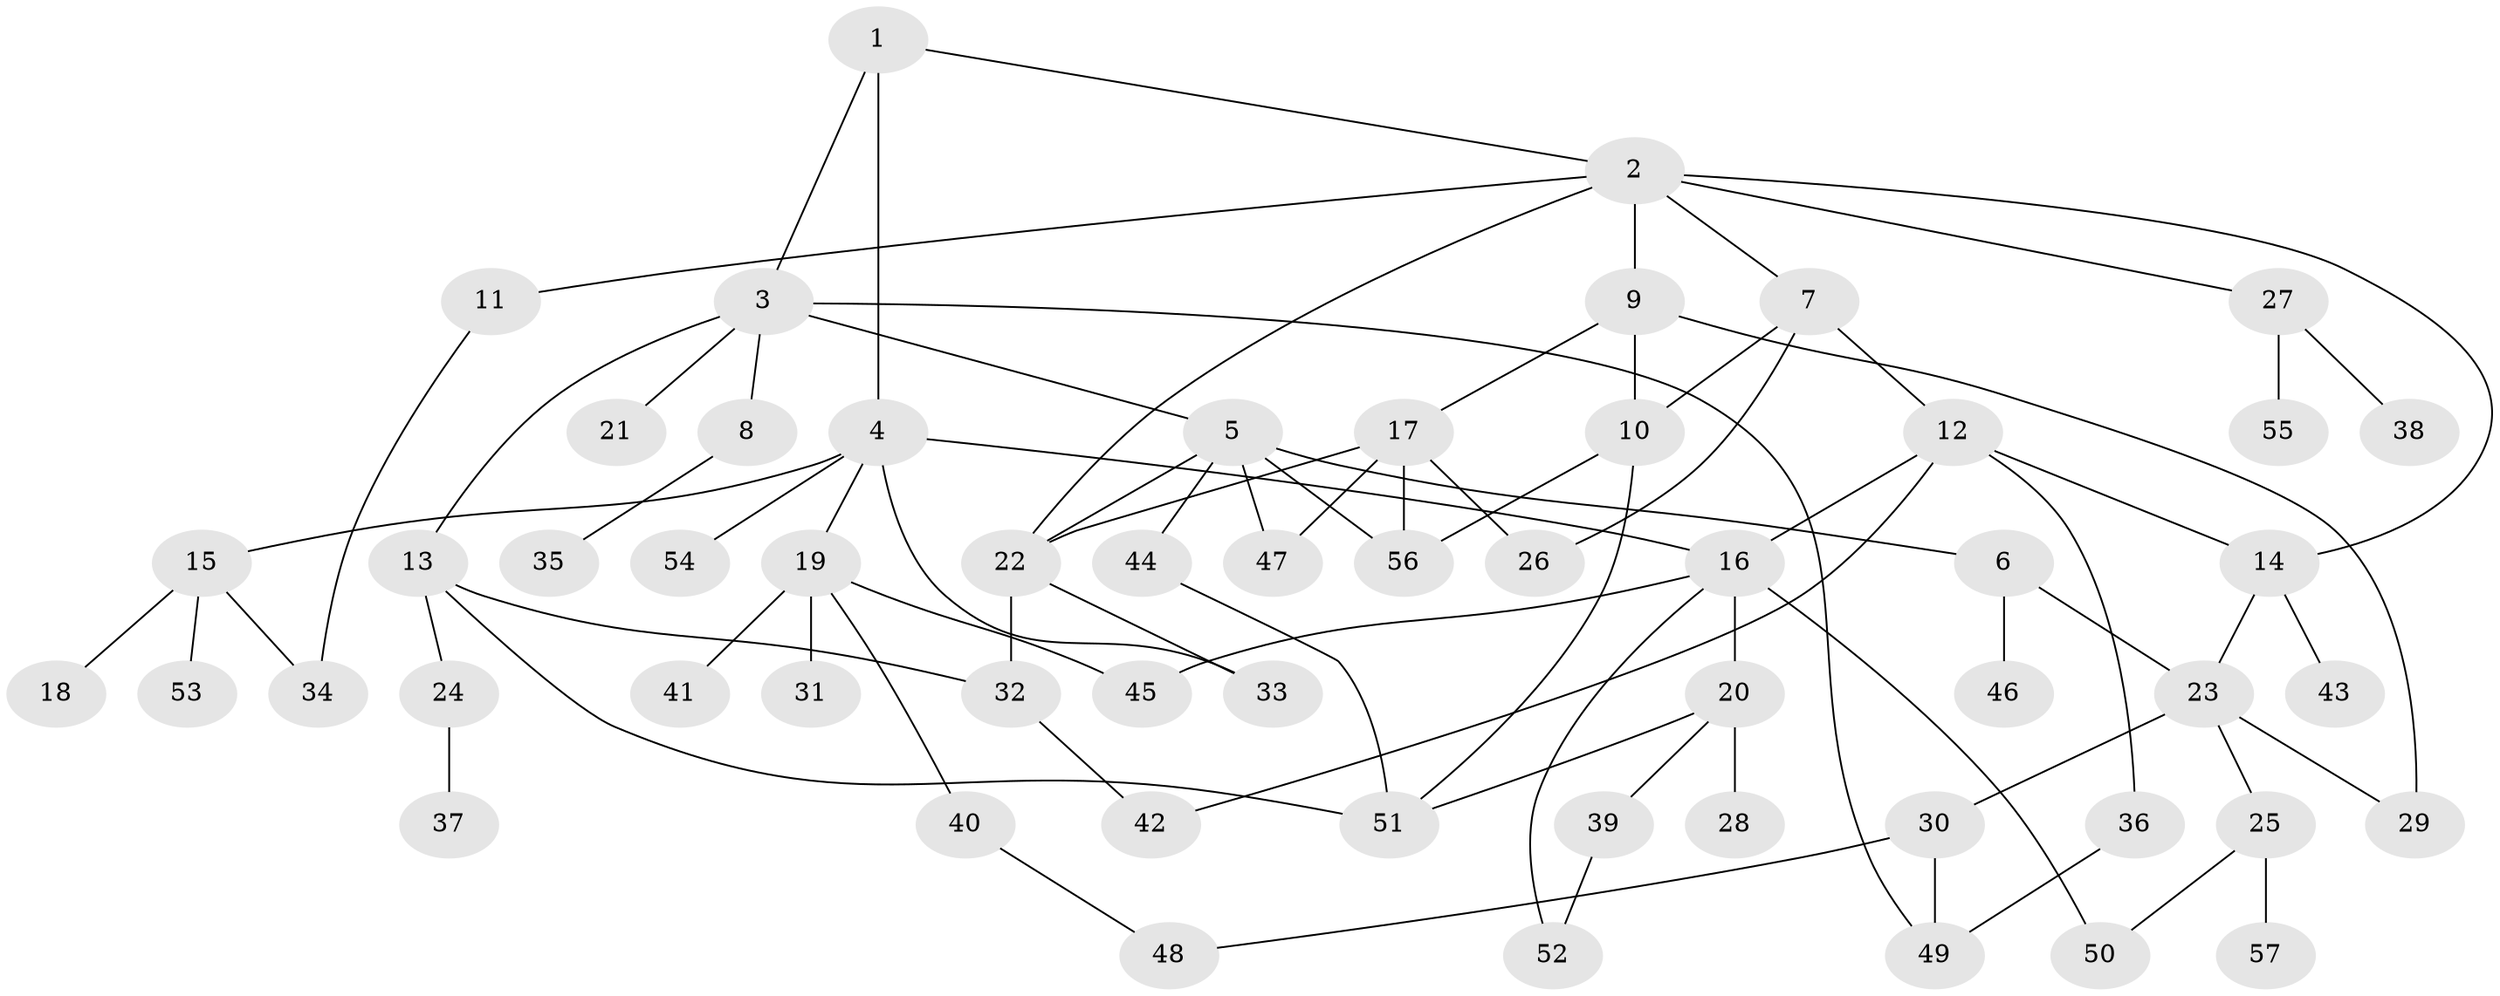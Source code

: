 // coarse degree distribution, {7: 0.05405405405405406, 8: 0.02702702702702703, 6: 0.13513513513513514, 4: 0.1891891891891892, 1: 0.2702702702702703, 5: 0.02702702702702703, 3: 0.02702702702702703, 2: 0.2702702702702703}
// Generated by graph-tools (version 1.1) at 2025/23/03/03/25 07:23:33]
// undirected, 57 vertices, 80 edges
graph export_dot {
graph [start="1"]
  node [color=gray90,style=filled];
  1;
  2;
  3;
  4;
  5;
  6;
  7;
  8;
  9;
  10;
  11;
  12;
  13;
  14;
  15;
  16;
  17;
  18;
  19;
  20;
  21;
  22;
  23;
  24;
  25;
  26;
  27;
  28;
  29;
  30;
  31;
  32;
  33;
  34;
  35;
  36;
  37;
  38;
  39;
  40;
  41;
  42;
  43;
  44;
  45;
  46;
  47;
  48;
  49;
  50;
  51;
  52;
  53;
  54;
  55;
  56;
  57;
  1 -- 2;
  1 -- 3;
  1 -- 4;
  2 -- 7;
  2 -- 9;
  2 -- 11;
  2 -- 14;
  2 -- 27;
  2 -- 22;
  3 -- 5;
  3 -- 8;
  3 -- 13;
  3 -- 21;
  3 -- 49;
  4 -- 15;
  4 -- 16;
  4 -- 19;
  4 -- 33;
  4 -- 54;
  5 -- 6;
  5 -- 44;
  5 -- 47;
  5 -- 22;
  5 -- 56;
  6 -- 23;
  6 -- 46;
  7 -- 12;
  7 -- 10;
  7 -- 26;
  8 -- 35;
  9 -- 10;
  9 -- 17;
  9 -- 29;
  10 -- 56;
  10 -- 51;
  11 -- 34;
  12 -- 36;
  12 -- 42;
  12 -- 16;
  12 -- 14;
  13 -- 24;
  13 -- 32;
  13 -- 51;
  14 -- 43;
  14 -- 23;
  15 -- 18;
  15 -- 34;
  15 -- 53;
  16 -- 20;
  16 -- 45;
  16 -- 50;
  16 -- 52;
  17 -- 22;
  17 -- 26;
  17 -- 47;
  17 -- 56;
  19 -- 31;
  19 -- 40;
  19 -- 41;
  19 -- 45;
  20 -- 28;
  20 -- 39;
  20 -- 51;
  22 -- 33;
  22 -- 32;
  23 -- 25;
  23 -- 29;
  23 -- 30;
  24 -- 37;
  25 -- 57;
  25 -- 50;
  27 -- 38;
  27 -- 55;
  30 -- 49;
  30 -- 48;
  32 -- 42;
  36 -- 49;
  39 -- 52;
  40 -- 48;
  44 -- 51;
}

